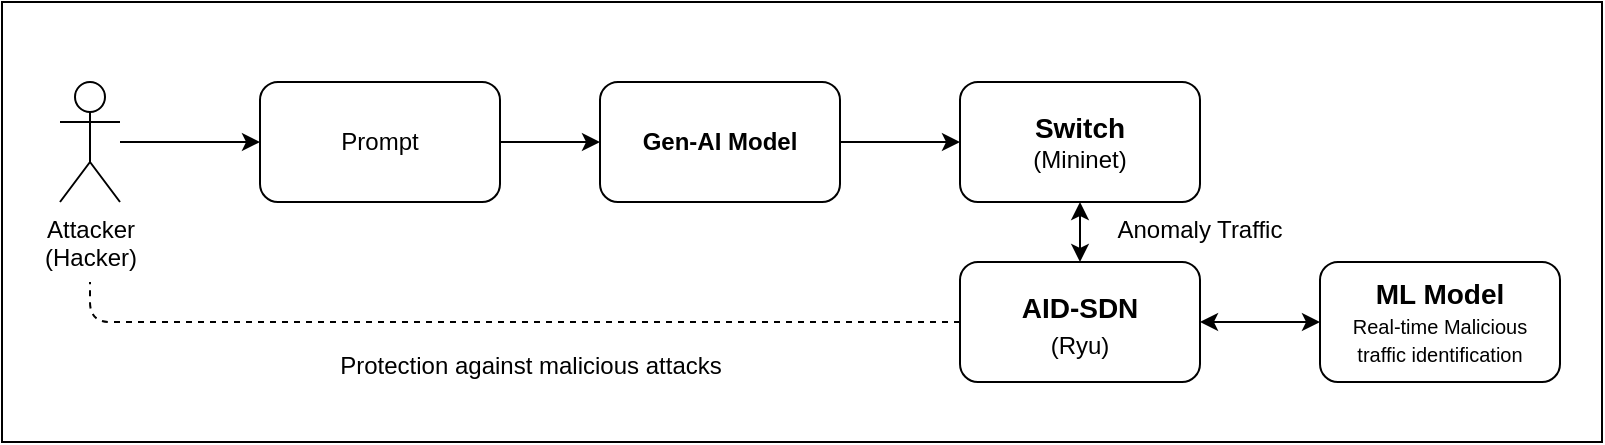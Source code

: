 <mxfile>
    <diagram id="m76HacbPnK3E4jUUhID-" name="第1頁">
        <mxGraphModel dx="551" dy="852" grid="1" gridSize="10" guides="1" tooltips="1" connect="1" arrows="1" fold="1" page="1" pageScale="1" pageWidth="827" pageHeight="1169" math="0" shadow="0">
            <root>
                <mxCell id="0"/>
                <mxCell id="1" parent="0"/>
                <mxCell id="25" value="" style="rounded=0;whiteSpace=wrap;html=1;" vertex="1" parent="1">
                    <mxGeometry x="10" y="20" width="800" height="220" as="geometry"/>
                </mxCell>
                <mxCell id="20" style="edgeStyle=none;html=1;entryX=0;entryY=0.5;entryDx=0;entryDy=0;startArrow=none;startFill=0;" parent="1" source="2" target="3" edge="1">
                    <mxGeometry relative="1" as="geometry"/>
                </mxCell>
                <mxCell id="2" value="Prompt" style="rounded=1;whiteSpace=wrap;html=1;" parent="1" vertex="1">
                    <mxGeometry x="139" y="60" width="120" height="60" as="geometry"/>
                </mxCell>
                <mxCell id="19" style="edgeStyle=none;html=1;entryX=0;entryY=0.5;entryDx=0;entryDy=0;startArrow=none;startFill=0;" parent="1" source="3" target="10" edge="1">
                    <mxGeometry relative="1" as="geometry"/>
                </mxCell>
                <mxCell id="3" value="&lt;b&gt;Gen-AI Model&lt;br&gt;&lt;/b&gt;" style="rounded=1;whiteSpace=wrap;html=1;" parent="1" vertex="1">
                    <mxGeometry x="309" y="60" width="120" height="60" as="geometry"/>
                </mxCell>
                <mxCell id="21" style="edgeStyle=none;html=1;entryX=0;entryY=0.5;entryDx=0;entryDy=0;startArrow=none;startFill=0;" parent="1" source="6" target="2" edge="1">
                    <mxGeometry relative="1" as="geometry"/>
                </mxCell>
                <mxCell id="6" value="&lt;span style=&quot;&quot;&gt;Attacker&lt;br&gt;(Hacker)&lt;br&gt;&lt;/span&gt;" style="shape=umlActor;verticalLabelPosition=bottom;verticalAlign=top;html=1;outlineConnect=0;" parent="1" vertex="1">
                    <mxGeometry x="39" y="60" width="30" height="60" as="geometry"/>
                </mxCell>
                <mxCell id="11" style="edgeStyle=none;html=1;startArrow=classic;startFill=1;entryX=0.5;entryY=0;entryDx=0;entryDy=0;" parent="1" source="10" target="12" edge="1">
                    <mxGeometry relative="1" as="geometry">
                        <mxPoint x="549" y="-30" as="targetPoint"/>
                    </mxGeometry>
                </mxCell>
                <mxCell id="10" value="&lt;b&gt;&lt;font style=&quot;font-size: 14px;&quot;&gt;Switch&lt;/font&gt;&lt;/b&gt;&lt;br&gt;(Mininet)" style="rounded=1;whiteSpace=wrap;html=1;" parent="1" vertex="1">
                    <mxGeometry x="489" y="60" width="120" height="60" as="geometry"/>
                </mxCell>
                <mxCell id="23" style="edgeStyle=orthogonalEdgeStyle;html=1;endArrow=none;endFill=0;dashed=1;" edge="1" parent="1" source="12">
                    <mxGeometry relative="1" as="geometry">
                        <mxPoint x="54" y="160" as="targetPoint"/>
                        <Array as="points">
                            <mxPoint x="54" y="180"/>
                        </Array>
                    </mxGeometry>
                </mxCell>
                <mxCell id="12" value="&lt;table style=&quot;font-size: 14px;&quot;&gt;&lt;tbody&gt;&lt;tr&gt;&lt;td data-col-size=&quot;sm&quot; data-end=&quot;296&quot; data-start=&quot;282&quot;&gt;&lt;strong data-end=&quot;295&quot; data-start=&quot;284&quot;&gt;&lt;font style=&quot;font-size: 14px;&quot;&gt;AID-SDN&lt;/font&gt;&lt;/strong&gt;&lt;/td&gt;&lt;/tr&gt;&lt;/tbody&gt;&lt;/table&gt;(Ryu)" style="rounded=1;whiteSpace=wrap;html=1;" parent="1" vertex="1">
                    <mxGeometry x="489" y="150" width="120" height="60" as="geometry"/>
                </mxCell>
                <mxCell id="15" style="edgeStyle=none;html=1;startArrow=classic;startFill=1;" parent="1" source="14" target="12" edge="1">
                    <mxGeometry relative="1" as="geometry"/>
                </mxCell>
                <mxCell id="14" value="&lt;font style=&quot;font-weight: bold; font-size: 14px;&quot;&gt;ML Model&lt;br&gt;&lt;/font&gt;&lt;font style=&quot;font-size: 10px;&quot;&gt;Real-time Malicious &lt;br&gt;traffic identification&lt;/font&gt;" style="rounded=1;whiteSpace=wrap;html=1;" parent="1" vertex="1">
                    <mxGeometry x="669" y="150" width="120" height="60" as="geometry"/>
                </mxCell>
                <mxCell id="22" value="Anomaly Traffic" style="text;whiteSpace=wrap;html=1;align=center;" parent="1" vertex="1">
                    <mxGeometry x="549" y="120" width="120" height="30" as="geometry"/>
                </mxCell>
                <mxCell id="24" value="Protection against malicious attacks" style="text;whiteSpace=wrap;html=1;align=center;" vertex="1" parent="1">
                    <mxGeometry x="120" y="188" width="309" height="30" as="geometry"/>
                </mxCell>
            </root>
        </mxGraphModel>
    </diagram>
</mxfile>